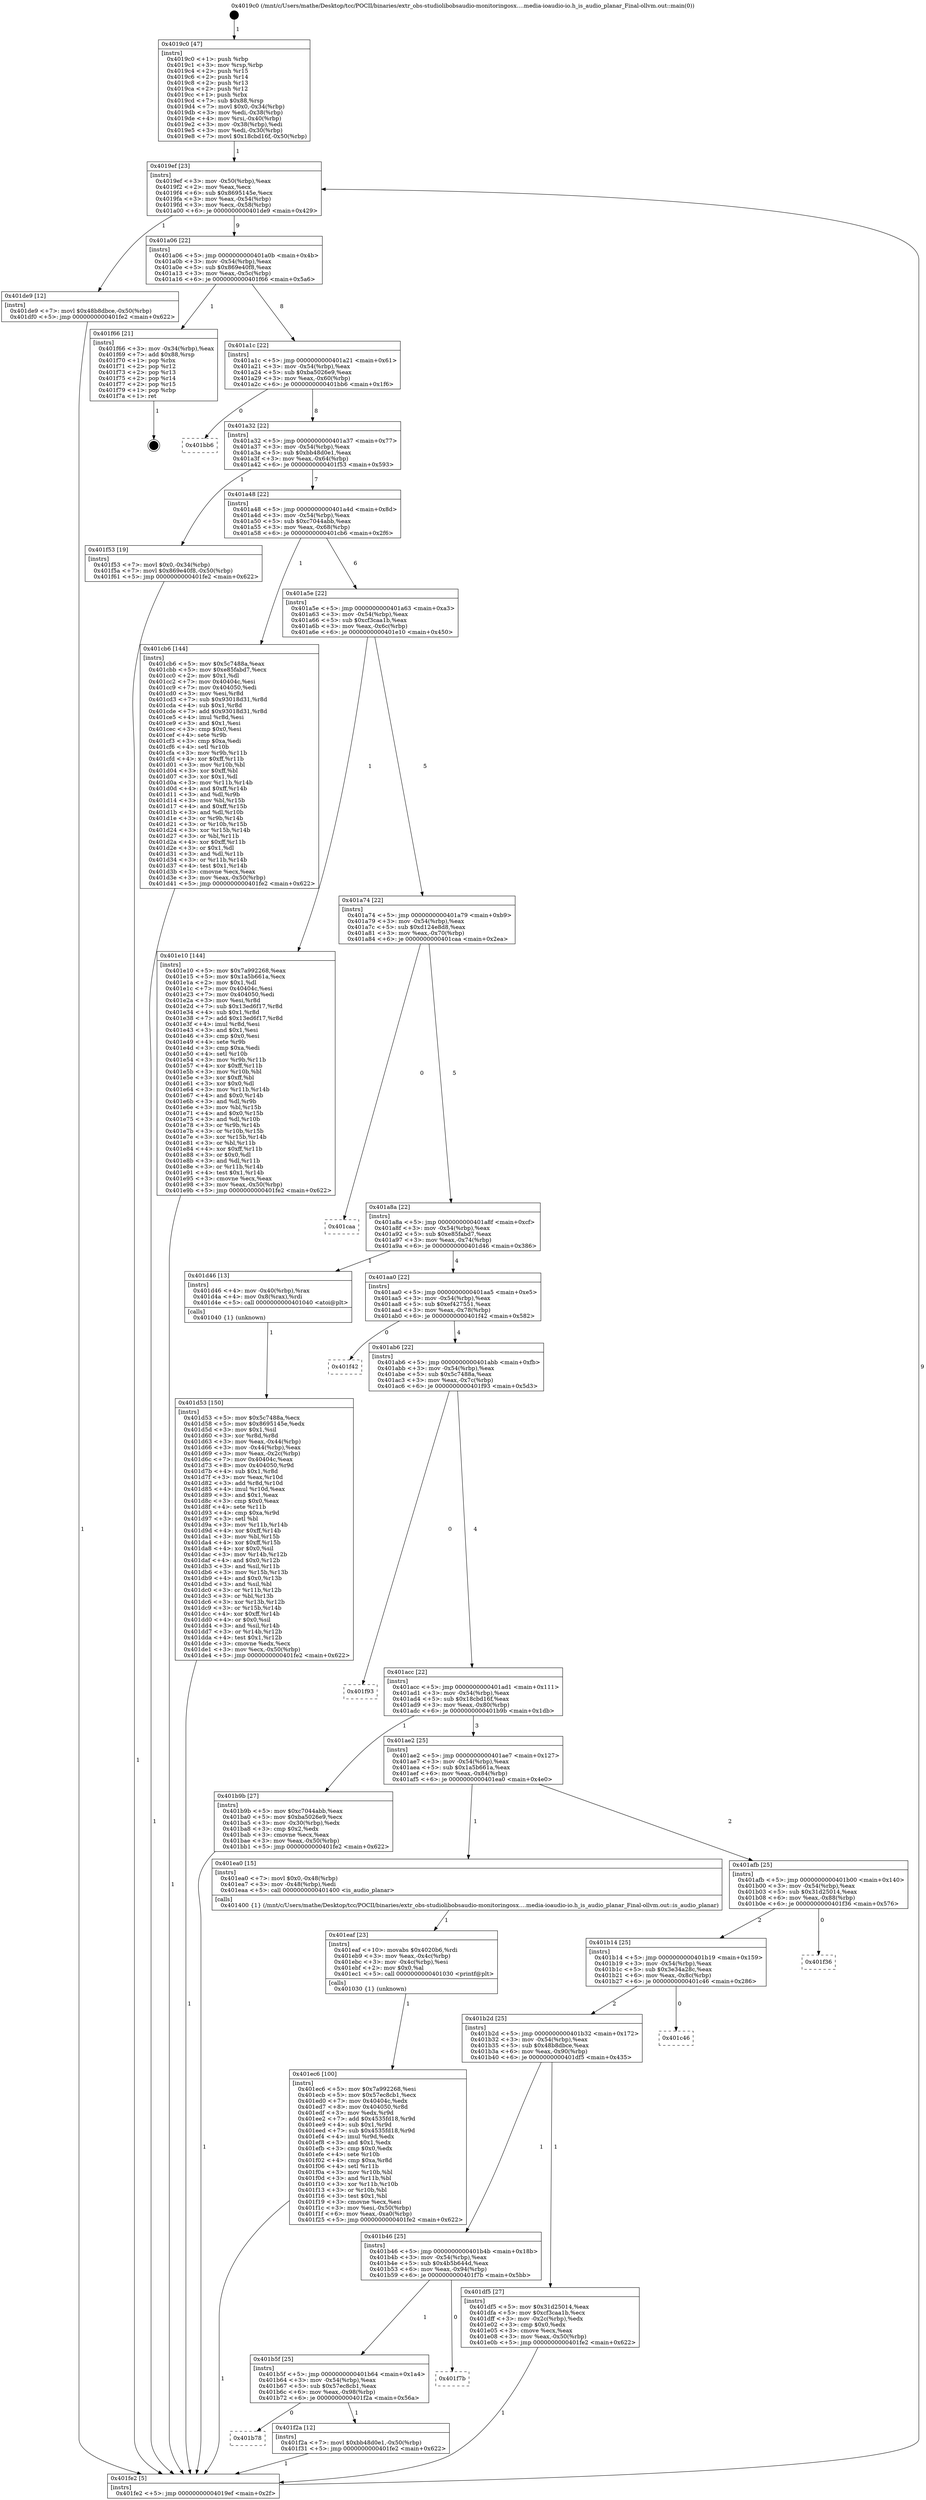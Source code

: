digraph "0x4019c0" {
  label = "0x4019c0 (/mnt/c/Users/mathe/Desktop/tcc/POCII/binaries/extr_obs-studiolibobsaudio-monitoringosx....media-ioaudio-io.h_is_audio_planar_Final-ollvm.out::main(0))"
  labelloc = "t"
  node[shape=record]

  Entry [label="",width=0.3,height=0.3,shape=circle,fillcolor=black,style=filled]
  "0x4019ef" [label="{
     0x4019ef [23]\l
     | [instrs]\l
     &nbsp;&nbsp;0x4019ef \<+3\>: mov -0x50(%rbp),%eax\l
     &nbsp;&nbsp;0x4019f2 \<+2\>: mov %eax,%ecx\l
     &nbsp;&nbsp;0x4019f4 \<+6\>: sub $0x8695145e,%ecx\l
     &nbsp;&nbsp;0x4019fa \<+3\>: mov %eax,-0x54(%rbp)\l
     &nbsp;&nbsp;0x4019fd \<+3\>: mov %ecx,-0x58(%rbp)\l
     &nbsp;&nbsp;0x401a00 \<+6\>: je 0000000000401de9 \<main+0x429\>\l
  }"]
  "0x401de9" [label="{
     0x401de9 [12]\l
     | [instrs]\l
     &nbsp;&nbsp;0x401de9 \<+7\>: movl $0x48b8dbce,-0x50(%rbp)\l
     &nbsp;&nbsp;0x401df0 \<+5\>: jmp 0000000000401fe2 \<main+0x622\>\l
  }"]
  "0x401a06" [label="{
     0x401a06 [22]\l
     | [instrs]\l
     &nbsp;&nbsp;0x401a06 \<+5\>: jmp 0000000000401a0b \<main+0x4b\>\l
     &nbsp;&nbsp;0x401a0b \<+3\>: mov -0x54(%rbp),%eax\l
     &nbsp;&nbsp;0x401a0e \<+5\>: sub $0x869e40f8,%eax\l
     &nbsp;&nbsp;0x401a13 \<+3\>: mov %eax,-0x5c(%rbp)\l
     &nbsp;&nbsp;0x401a16 \<+6\>: je 0000000000401f66 \<main+0x5a6\>\l
  }"]
  Exit [label="",width=0.3,height=0.3,shape=circle,fillcolor=black,style=filled,peripheries=2]
  "0x401f66" [label="{
     0x401f66 [21]\l
     | [instrs]\l
     &nbsp;&nbsp;0x401f66 \<+3\>: mov -0x34(%rbp),%eax\l
     &nbsp;&nbsp;0x401f69 \<+7\>: add $0x88,%rsp\l
     &nbsp;&nbsp;0x401f70 \<+1\>: pop %rbx\l
     &nbsp;&nbsp;0x401f71 \<+2\>: pop %r12\l
     &nbsp;&nbsp;0x401f73 \<+2\>: pop %r13\l
     &nbsp;&nbsp;0x401f75 \<+2\>: pop %r14\l
     &nbsp;&nbsp;0x401f77 \<+2\>: pop %r15\l
     &nbsp;&nbsp;0x401f79 \<+1\>: pop %rbp\l
     &nbsp;&nbsp;0x401f7a \<+1\>: ret\l
  }"]
  "0x401a1c" [label="{
     0x401a1c [22]\l
     | [instrs]\l
     &nbsp;&nbsp;0x401a1c \<+5\>: jmp 0000000000401a21 \<main+0x61\>\l
     &nbsp;&nbsp;0x401a21 \<+3\>: mov -0x54(%rbp),%eax\l
     &nbsp;&nbsp;0x401a24 \<+5\>: sub $0xba5026e9,%eax\l
     &nbsp;&nbsp;0x401a29 \<+3\>: mov %eax,-0x60(%rbp)\l
     &nbsp;&nbsp;0x401a2c \<+6\>: je 0000000000401bb6 \<main+0x1f6\>\l
  }"]
  "0x401b78" [label="{
     0x401b78\l
  }", style=dashed]
  "0x401bb6" [label="{
     0x401bb6\l
  }", style=dashed]
  "0x401a32" [label="{
     0x401a32 [22]\l
     | [instrs]\l
     &nbsp;&nbsp;0x401a32 \<+5\>: jmp 0000000000401a37 \<main+0x77\>\l
     &nbsp;&nbsp;0x401a37 \<+3\>: mov -0x54(%rbp),%eax\l
     &nbsp;&nbsp;0x401a3a \<+5\>: sub $0xbb48d0e1,%eax\l
     &nbsp;&nbsp;0x401a3f \<+3\>: mov %eax,-0x64(%rbp)\l
     &nbsp;&nbsp;0x401a42 \<+6\>: je 0000000000401f53 \<main+0x593\>\l
  }"]
  "0x401f2a" [label="{
     0x401f2a [12]\l
     | [instrs]\l
     &nbsp;&nbsp;0x401f2a \<+7\>: movl $0xbb48d0e1,-0x50(%rbp)\l
     &nbsp;&nbsp;0x401f31 \<+5\>: jmp 0000000000401fe2 \<main+0x622\>\l
  }"]
  "0x401f53" [label="{
     0x401f53 [19]\l
     | [instrs]\l
     &nbsp;&nbsp;0x401f53 \<+7\>: movl $0x0,-0x34(%rbp)\l
     &nbsp;&nbsp;0x401f5a \<+7\>: movl $0x869e40f8,-0x50(%rbp)\l
     &nbsp;&nbsp;0x401f61 \<+5\>: jmp 0000000000401fe2 \<main+0x622\>\l
  }"]
  "0x401a48" [label="{
     0x401a48 [22]\l
     | [instrs]\l
     &nbsp;&nbsp;0x401a48 \<+5\>: jmp 0000000000401a4d \<main+0x8d\>\l
     &nbsp;&nbsp;0x401a4d \<+3\>: mov -0x54(%rbp),%eax\l
     &nbsp;&nbsp;0x401a50 \<+5\>: sub $0xc7044abb,%eax\l
     &nbsp;&nbsp;0x401a55 \<+3\>: mov %eax,-0x68(%rbp)\l
     &nbsp;&nbsp;0x401a58 \<+6\>: je 0000000000401cb6 \<main+0x2f6\>\l
  }"]
  "0x401b5f" [label="{
     0x401b5f [25]\l
     | [instrs]\l
     &nbsp;&nbsp;0x401b5f \<+5\>: jmp 0000000000401b64 \<main+0x1a4\>\l
     &nbsp;&nbsp;0x401b64 \<+3\>: mov -0x54(%rbp),%eax\l
     &nbsp;&nbsp;0x401b67 \<+5\>: sub $0x57ec8cb1,%eax\l
     &nbsp;&nbsp;0x401b6c \<+6\>: mov %eax,-0x98(%rbp)\l
     &nbsp;&nbsp;0x401b72 \<+6\>: je 0000000000401f2a \<main+0x56a\>\l
  }"]
  "0x401cb6" [label="{
     0x401cb6 [144]\l
     | [instrs]\l
     &nbsp;&nbsp;0x401cb6 \<+5\>: mov $0x5c7488a,%eax\l
     &nbsp;&nbsp;0x401cbb \<+5\>: mov $0xe85fabd7,%ecx\l
     &nbsp;&nbsp;0x401cc0 \<+2\>: mov $0x1,%dl\l
     &nbsp;&nbsp;0x401cc2 \<+7\>: mov 0x40404c,%esi\l
     &nbsp;&nbsp;0x401cc9 \<+7\>: mov 0x404050,%edi\l
     &nbsp;&nbsp;0x401cd0 \<+3\>: mov %esi,%r8d\l
     &nbsp;&nbsp;0x401cd3 \<+7\>: sub $0x93018d31,%r8d\l
     &nbsp;&nbsp;0x401cda \<+4\>: sub $0x1,%r8d\l
     &nbsp;&nbsp;0x401cde \<+7\>: add $0x93018d31,%r8d\l
     &nbsp;&nbsp;0x401ce5 \<+4\>: imul %r8d,%esi\l
     &nbsp;&nbsp;0x401ce9 \<+3\>: and $0x1,%esi\l
     &nbsp;&nbsp;0x401cec \<+3\>: cmp $0x0,%esi\l
     &nbsp;&nbsp;0x401cef \<+4\>: sete %r9b\l
     &nbsp;&nbsp;0x401cf3 \<+3\>: cmp $0xa,%edi\l
     &nbsp;&nbsp;0x401cf6 \<+4\>: setl %r10b\l
     &nbsp;&nbsp;0x401cfa \<+3\>: mov %r9b,%r11b\l
     &nbsp;&nbsp;0x401cfd \<+4\>: xor $0xff,%r11b\l
     &nbsp;&nbsp;0x401d01 \<+3\>: mov %r10b,%bl\l
     &nbsp;&nbsp;0x401d04 \<+3\>: xor $0xff,%bl\l
     &nbsp;&nbsp;0x401d07 \<+3\>: xor $0x1,%dl\l
     &nbsp;&nbsp;0x401d0a \<+3\>: mov %r11b,%r14b\l
     &nbsp;&nbsp;0x401d0d \<+4\>: and $0xff,%r14b\l
     &nbsp;&nbsp;0x401d11 \<+3\>: and %dl,%r9b\l
     &nbsp;&nbsp;0x401d14 \<+3\>: mov %bl,%r15b\l
     &nbsp;&nbsp;0x401d17 \<+4\>: and $0xff,%r15b\l
     &nbsp;&nbsp;0x401d1b \<+3\>: and %dl,%r10b\l
     &nbsp;&nbsp;0x401d1e \<+3\>: or %r9b,%r14b\l
     &nbsp;&nbsp;0x401d21 \<+3\>: or %r10b,%r15b\l
     &nbsp;&nbsp;0x401d24 \<+3\>: xor %r15b,%r14b\l
     &nbsp;&nbsp;0x401d27 \<+3\>: or %bl,%r11b\l
     &nbsp;&nbsp;0x401d2a \<+4\>: xor $0xff,%r11b\l
     &nbsp;&nbsp;0x401d2e \<+3\>: or $0x1,%dl\l
     &nbsp;&nbsp;0x401d31 \<+3\>: and %dl,%r11b\l
     &nbsp;&nbsp;0x401d34 \<+3\>: or %r11b,%r14b\l
     &nbsp;&nbsp;0x401d37 \<+4\>: test $0x1,%r14b\l
     &nbsp;&nbsp;0x401d3b \<+3\>: cmovne %ecx,%eax\l
     &nbsp;&nbsp;0x401d3e \<+3\>: mov %eax,-0x50(%rbp)\l
     &nbsp;&nbsp;0x401d41 \<+5\>: jmp 0000000000401fe2 \<main+0x622\>\l
  }"]
  "0x401a5e" [label="{
     0x401a5e [22]\l
     | [instrs]\l
     &nbsp;&nbsp;0x401a5e \<+5\>: jmp 0000000000401a63 \<main+0xa3\>\l
     &nbsp;&nbsp;0x401a63 \<+3\>: mov -0x54(%rbp),%eax\l
     &nbsp;&nbsp;0x401a66 \<+5\>: sub $0xcf3caa1b,%eax\l
     &nbsp;&nbsp;0x401a6b \<+3\>: mov %eax,-0x6c(%rbp)\l
     &nbsp;&nbsp;0x401a6e \<+6\>: je 0000000000401e10 \<main+0x450\>\l
  }"]
  "0x401f7b" [label="{
     0x401f7b\l
  }", style=dashed]
  "0x401e10" [label="{
     0x401e10 [144]\l
     | [instrs]\l
     &nbsp;&nbsp;0x401e10 \<+5\>: mov $0x7a992268,%eax\l
     &nbsp;&nbsp;0x401e15 \<+5\>: mov $0x1a5b661a,%ecx\l
     &nbsp;&nbsp;0x401e1a \<+2\>: mov $0x1,%dl\l
     &nbsp;&nbsp;0x401e1c \<+7\>: mov 0x40404c,%esi\l
     &nbsp;&nbsp;0x401e23 \<+7\>: mov 0x404050,%edi\l
     &nbsp;&nbsp;0x401e2a \<+3\>: mov %esi,%r8d\l
     &nbsp;&nbsp;0x401e2d \<+7\>: sub $0x13ed6f17,%r8d\l
     &nbsp;&nbsp;0x401e34 \<+4\>: sub $0x1,%r8d\l
     &nbsp;&nbsp;0x401e38 \<+7\>: add $0x13ed6f17,%r8d\l
     &nbsp;&nbsp;0x401e3f \<+4\>: imul %r8d,%esi\l
     &nbsp;&nbsp;0x401e43 \<+3\>: and $0x1,%esi\l
     &nbsp;&nbsp;0x401e46 \<+3\>: cmp $0x0,%esi\l
     &nbsp;&nbsp;0x401e49 \<+4\>: sete %r9b\l
     &nbsp;&nbsp;0x401e4d \<+3\>: cmp $0xa,%edi\l
     &nbsp;&nbsp;0x401e50 \<+4\>: setl %r10b\l
     &nbsp;&nbsp;0x401e54 \<+3\>: mov %r9b,%r11b\l
     &nbsp;&nbsp;0x401e57 \<+4\>: xor $0xff,%r11b\l
     &nbsp;&nbsp;0x401e5b \<+3\>: mov %r10b,%bl\l
     &nbsp;&nbsp;0x401e5e \<+3\>: xor $0xff,%bl\l
     &nbsp;&nbsp;0x401e61 \<+3\>: xor $0x0,%dl\l
     &nbsp;&nbsp;0x401e64 \<+3\>: mov %r11b,%r14b\l
     &nbsp;&nbsp;0x401e67 \<+4\>: and $0x0,%r14b\l
     &nbsp;&nbsp;0x401e6b \<+3\>: and %dl,%r9b\l
     &nbsp;&nbsp;0x401e6e \<+3\>: mov %bl,%r15b\l
     &nbsp;&nbsp;0x401e71 \<+4\>: and $0x0,%r15b\l
     &nbsp;&nbsp;0x401e75 \<+3\>: and %dl,%r10b\l
     &nbsp;&nbsp;0x401e78 \<+3\>: or %r9b,%r14b\l
     &nbsp;&nbsp;0x401e7b \<+3\>: or %r10b,%r15b\l
     &nbsp;&nbsp;0x401e7e \<+3\>: xor %r15b,%r14b\l
     &nbsp;&nbsp;0x401e81 \<+3\>: or %bl,%r11b\l
     &nbsp;&nbsp;0x401e84 \<+4\>: xor $0xff,%r11b\l
     &nbsp;&nbsp;0x401e88 \<+3\>: or $0x0,%dl\l
     &nbsp;&nbsp;0x401e8b \<+3\>: and %dl,%r11b\l
     &nbsp;&nbsp;0x401e8e \<+3\>: or %r11b,%r14b\l
     &nbsp;&nbsp;0x401e91 \<+4\>: test $0x1,%r14b\l
     &nbsp;&nbsp;0x401e95 \<+3\>: cmovne %ecx,%eax\l
     &nbsp;&nbsp;0x401e98 \<+3\>: mov %eax,-0x50(%rbp)\l
     &nbsp;&nbsp;0x401e9b \<+5\>: jmp 0000000000401fe2 \<main+0x622\>\l
  }"]
  "0x401a74" [label="{
     0x401a74 [22]\l
     | [instrs]\l
     &nbsp;&nbsp;0x401a74 \<+5\>: jmp 0000000000401a79 \<main+0xb9\>\l
     &nbsp;&nbsp;0x401a79 \<+3\>: mov -0x54(%rbp),%eax\l
     &nbsp;&nbsp;0x401a7c \<+5\>: sub $0xd124e8d8,%eax\l
     &nbsp;&nbsp;0x401a81 \<+3\>: mov %eax,-0x70(%rbp)\l
     &nbsp;&nbsp;0x401a84 \<+6\>: je 0000000000401caa \<main+0x2ea\>\l
  }"]
  "0x401ec6" [label="{
     0x401ec6 [100]\l
     | [instrs]\l
     &nbsp;&nbsp;0x401ec6 \<+5\>: mov $0x7a992268,%esi\l
     &nbsp;&nbsp;0x401ecb \<+5\>: mov $0x57ec8cb1,%ecx\l
     &nbsp;&nbsp;0x401ed0 \<+7\>: mov 0x40404c,%edx\l
     &nbsp;&nbsp;0x401ed7 \<+8\>: mov 0x404050,%r8d\l
     &nbsp;&nbsp;0x401edf \<+3\>: mov %edx,%r9d\l
     &nbsp;&nbsp;0x401ee2 \<+7\>: add $0x4535fd18,%r9d\l
     &nbsp;&nbsp;0x401ee9 \<+4\>: sub $0x1,%r9d\l
     &nbsp;&nbsp;0x401eed \<+7\>: sub $0x4535fd18,%r9d\l
     &nbsp;&nbsp;0x401ef4 \<+4\>: imul %r9d,%edx\l
     &nbsp;&nbsp;0x401ef8 \<+3\>: and $0x1,%edx\l
     &nbsp;&nbsp;0x401efb \<+3\>: cmp $0x0,%edx\l
     &nbsp;&nbsp;0x401efe \<+4\>: sete %r10b\l
     &nbsp;&nbsp;0x401f02 \<+4\>: cmp $0xa,%r8d\l
     &nbsp;&nbsp;0x401f06 \<+4\>: setl %r11b\l
     &nbsp;&nbsp;0x401f0a \<+3\>: mov %r10b,%bl\l
     &nbsp;&nbsp;0x401f0d \<+3\>: and %r11b,%bl\l
     &nbsp;&nbsp;0x401f10 \<+3\>: xor %r11b,%r10b\l
     &nbsp;&nbsp;0x401f13 \<+3\>: or %r10b,%bl\l
     &nbsp;&nbsp;0x401f16 \<+3\>: test $0x1,%bl\l
     &nbsp;&nbsp;0x401f19 \<+3\>: cmovne %ecx,%esi\l
     &nbsp;&nbsp;0x401f1c \<+3\>: mov %esi,-0x50(%rbp)\l
     &nbsp;&nbsp;0x401f1f \<+6\>: mov %eax,-0xa0(%rbp)\l
     &nbsp;&nbsp;0x401f25 \<+5\>: jmp 0000000000401fe2 \<main+0x622\>\l
  }"]
  "0x401caa" [label="{
     0x401caa\l
  }", style=dashed]
  "0x401a8a" [label="{
     0x401a8a [22]\l
     | [instrs]\l
     &nbsp;&nbsp;0x401a8a \<+5\>: jmp 0000000000401a8f \<main+0xcf\>\l
     &nbsp;&nbsp;0x401a8f \<+3\>: mov -0x54(%rbp),%eax\l
     &nbsp;&nbsp;0x401a92 \<+5\>: sub $0xe85fabd7,%eax\l
     &nbsp;&nbsp;0x401a97 \<+3\>: mov %eax,-0x74(%rbp)\l
     &nbsp;&nbsp;0x401a9a \<+6\>: je 0000000000401d46 \<main+0x386\>\l
  }"]
  "0x401eaf" [label="{
     0x401eaf [23]\l
     | [instrs]\l
     &nbsp;&nbsp;0x401eaf \<+10\>: movabs $0x4020b6,%rdi\l
     &nbsp;&nbsp;0x401eb9 \<+3\>: mov %eax,-0x4c(%rbp)\l
     &nbsp;&nbsp;0x401ebc \<+3\>: mov -0x4c(%rbp),%esi\l
     &nbsp;&nbsp;0x401ebf \<+2\>: mov $0x0,%al\l
     &nbsp;&nbsp;0x401ec1 \<+5\>: call 0000000000401030 \<printf@plt\>\l
     | [calls]\l
     &nbsp;&nbsp;0x401030 \{1\} (unknown)\l
  }"]
  "0x401d46" [label="{
     0x401d46 [13]\l
     | [instrs]\l
     &nbsp;&nbsp;0x401d46 \<+4\>: mov -0x40(%rbp),%rax\l
     &nbsp;&nbsp;0x401d4a \<+4\>: mov 0x8(%rax),%rdi\l
     &nbsp;&nbsp;0x401d4e \<+5\>: call 0000000000401040 \<atoi@plt\>\l
     | [calls]\l
     &nbsp;&nbsp;0x401040 \{1\} (unknown)\l
  }"]
  "0x401aa0" [label="{
     0x401aa0 [22]\l
     | [instrs]\l
     &nbsp;&nbsp;0x401aa0 \<+5\>: jmp 0000000000401aa5 \<main+0xe5\>\l
     &nbsp;&nbsp;0x401aa5 \<+3\>: mov -0x54(%rbp),%eax\l
     &nbsp;&nbsp;0x401aa8 \<+5\>: sub $0xef427551,%eax\l
     &nbsp;&nbsp;0x401aad \<+3\>: mov %eax,-0x78(%rbp)\l
     &nbsp;&nbsp;0x401ab0 \<+6\>: je 0000000000401f42 \<main+0x582\>\l
  }"]
  "0x401b46" [label="{
     0x401b46 [25]\l
     | [instrs]\l
     &nbsp;&nbsp;0x401b46 \<+5\>: jmp 0000000000401b4b \<main+0x18b\>\l
     &nbsp;&nbsp;0x401b4b \<+3\>: mov -0x54(%rbp),%eax\l
     &nbsp;&nbsp;0x401b4e \<+5\>: sub $0x4b5b644d,%eax\l
     &nbsp;&nbsp;0x401b53 \<+6\>: mov %eax,-0x94(%rbp)\l
     &nbsp;&nbsp;0x401b59 \<+6\>: je 0000000000401f7b \<main+0x5bb\>\l
  }"]
  "0x401f42" [label="{
     0x401f42\l
  }", style=dashed]
  "0x401ab6" [label="{
     0x401ab6 [22]\l
     | [instrs]\l
     &nbsp;&nbsp;0x401ab6 \<+5\>: jmp 0000000000401abb \<main+0xfb\>\l
     &nbsp;&nbsp;0x401abb \<+3\>: mov -0x54(%rbp),%eax\l
     &nbsp;&nbsp;0x401abe \<+5\>: sub $0x5c7488a,%eax\l
     &nbsp;&nbsp;0x401ac3 \<+3\>: mov %eax,-0x7c(%rbp)\l
     &nbsp;&nbsp;0x401ac6 \<+6\>: je 0000000000401f93 \<main+0x5d3\>\l
  }"]
  "0x401df5" [label="{
     0x401df5 [27]\l
     | [instrs]\l
     &nbsp;&nbsp;0x401df5 \<+5\>: mov $0x31d25014,%eax\l
     &nbsp;&nbsp;0x401dfa \<+5\>: mov $0xcf3caa1b,%ecx\l
     &nbsp;&nbsp;0x401dff \<+3\>: mov -0x2c(%rbp),%edx\l
     &nbsp;&nbsp;0x401e02 \<+3\>: cmp $0x0,%edx\l
     &nbsp;&nbsp;0x401e05 \<+3\>: cmove %ecx,%eax\l
     &nbsp;&nbsp;0x401e08 \<+3\>: mov %eax,-0x50(%rbp)\l
     &nbsp;&nbsp;0x401e0b \<+5\>: jmp 0000000000401fe2 \<main+0x622\>\l
  }"]
  "0x401f93" [label="{
     0x401f93\l
  }", style=dashed]
  "0x401acc" [label="{
     0x401acc [22]\l
     | [instrs]\l
     &nbsp;&nbsp;0x401acc \<+5\>: jmp 0000000000401ad1 \<main+0x111\>\l
     &nbsp;&nbsp;0x401ad1 \<+3\>: mov -0x54(%rbp),%eax\l
     &nbsp;&nbsp;0x401ad4 \<+5\>: sub $0x18cbd16f,%eax\l
     &nbsp;&nbsp;0x401ad9 \<+3\>: mov %eax,-0x80(%rbp)\l
     &nbsp;&nbsp;0x401adc \<+6\>: je 0000000000401b9b \<main+0x1db\>\l
  }"]
  "0x401b2d" [label="{
     0x401b2d [25]\l
     | [instrs]\l
     &nbsp;&nbsp;0x401b2d \<+5\>: jmp 0000000000401b32 \<main+0x172\>\l
     &nbsp;&nbsp;0x401b32 \<+3\>: mov -0x54(%rbp),%eax\l
     &nbsp;&nbsp;0x401b35 \<+5\>: sub $0x48b8dbce,%eax\l
     &nbsp;&nbsp;0x401b3a \<+6\>: mov %eax,-0x90(%rbp)\l
     &nbsp;&nbsp;0x401b40 \<+6\>: je 0000000000401df5 \<main+0x435\>\l
  }"]
  "0x401b9b" [label="{
     0x401b9b [27]\l
     | [instrs]\l
     &nbsp;&nbsp;0x401b9b \<+5\>: mov $0xc7044abb,%eax\l
     &nbsp;&nbsp;0x401ba0 \<+5\>: mov $0xba5026e9,%ecx\l
     &nbsp;&nbsp;0x401ba5 \<+3\>: mov -0x30(%rbp),%edx\l
     &nbsp;&nbsp;0x401ba8 \<+3\>: cmp $0x2,%edx\l
     &nbsp;&nbsp;0x401bab \<+3\>: cmovne %ecx,%eax\l
     &nbsp;&nbsp;0x401bae \<+3\>: mov %eax,-0x50(%rbp)\l
     &nbsp;&nbsp;0x401bb1 \<+5\>: jmp 0000000000401fe2 \<main+0x622\>\l
  }"]
  "0x401ae2" [label="{
     0x401ae2 [25]\l
     | [instrs]\l
     &nbsp;&nbsp;0x401ae2 \<+5\>: jmp 0000000000401ae7 \<main+0x127\>\l
     &nbsp;&nbsp;0x401ae7 \<+3\>: mov -0x54(%rbp),%eax\l
     &nbsp;&nbsp;0x401aea \<+5\>: sub $0x1a5b661a,%eax\l
     &nbsp;&nbsp;0x401aef \<+6\>: mov %eax,-0x84(%rbp)\l
     &nbsp;&nbsp;0x401af5 \<+6\>: je 0000000000401ea0 \<main+0x4e0\>\l
  }"]
  "0x401fe2" [label="{
     0x401fe2 [5]\l
     | [instrs]\l
     &nbsp;&nbsp;0x401fe2 \<+5\>: jmp 00000000004019ef \<main+0x2f\>\l
  }"]
  "0x4019c0" [label="{
     0x4019c0 [47]\l
     | [instrs]\l
     &nbsp;&nbsp;0x4019c0 \<+1\>: push %rbp\l
     &nbsp;&nbsp;0x4019c1 \<+3\>: mov %rsp,%rbp\l
     &nbsp;&nbsp;0x4019c4 \<+2\>: push %r15\l
     &nbsp;&nbsp;0x4019c6 \<+2\>: push %r14\l
     &nbsp;&nbsp;0x4019c8 \<+2\>: push %r13\l
     &nbsp;&nbsp;0x4019ca \<+2\>: push %r12\l
     &nbsp;&nbsp;0x4019cc \<+1\>: push %rbx\l
     &nbsp;&nbsp;0x4019cd \<+7\>: sub $0x88,%rsp\l
     &nbsp;&nbsp;0x4019d4 \<+7\>: movl $0x0,-0x34(%rbp)\l
     &nbsp;&nbsp;0x4019db \<+3\>: mov %edi,-0x38(%rbp)\l
     &nbsp;&nbsp;0x4019de \<+4\>: mov %rsi,-0x40(%rbp)\l
     &nbsp;&nbsp;0x4019e2 \<+3\>: mov -0x38(%rbp),%edi\l
     &nbsp;&nbsp;0x4019e5 \<+3\>: mov %edi,-0x30(%rbp)\l
     &nbsp;&nbsp;0x4019e8 \<+7\>: movl $0x18cbd16f,-0x50(%rbp)\l
  }"]
  "0x401d53" [label="{
     0x401d53 [150]\l
     | [instrs]\l
     &nbsp;&nbsp;0x401d53 \<+5\>: mov $0x5c7488a,%ecx\l
     &nbsp;&nbsp;0x401d58 \<+5\>: mov $0x8695145e,%edx\l
     &nbsp;&nbsp;0x401d5d \<+3\>: mov $0x1,%sil\l
     &nbsp;&nbsp;0x401d60 \<+3\>: xor %r8d,%r8d\l
     &nbsp;&nbsp;0x401d63 \<+3\>: mov %eax,-0x44(%rbp)\l
     &nbsp;&nbsp;0x401d66 \<+3\>: mov -0x44(%rbp),%eax\l
     &nbsp;&nbsp;0x401d69 \<+3\>: mov %eax,-0x2c(%rbp)\l
     &nbsp;&nbsp;0x401d6c \<+7\>: mov 0x40404c,%eax\l
     &nbsp;&nbsp;0x401d73 \<+8\>: mov 0x404050,%r9d\l
     &nbsp;&nbsp;0x401d7b \<+4\>: sub $0x1,%r8d\l
     &nbsp;&nbsp;0x401d7f \<+3\>: mov %eax,%r10d\l
     &nbsp;&nbsp;0x401d82 \<+3\>: add %r8d,%r10d\l
     &nbsp;&nbsp;0x401d85 \<+4\>: imul %r10d,%eax\l
     &nbsp;&nbsp;0x401d89 \<+3\>: and $0x1,%eax\l
     &nbsp;&nbsp;0x401d8c \<+3\>: cmp $0x0,%eax\l
     &nbsp;&nbsp;0x401d8f \<+4\>: sete %r11b\l
     &nbsp;&nbsp;0x401d93 \<+4\>: cmp $0xa,%r9d\l
     &nbsp;&nbsp;0x401d97 \<+3\>: setl %bl\l
     &nbsp;&nbsp;0x401d9a \<+3\>: mov %r11b,%r14b\l
     &nbsp;&nbsp;0x401d9d \<+4\>: xor $0xff,%r14b\l
     &nbsp;&nbsp;0x401da1 \<+3\>: mov %bl,%r15b\l
     &nbsp;&nbsp;0x401da4 \<+4\>: xor $0xff,%r15b\l
     &nbsp;&nbsp;0x401da8 \<+4\>: xor $0x0,%sil\l
     &nbsp;&nbsp;0x401dac \<+3\>: mov %r14b,%r12b\l
     &nbsp;&nbsp;0x401daf \<+4\>: and $0x0,%r12b\l
     &nbsp;&nbsp;0x401db3 \<+3\>: and %sil,%r11b\l
     &nbsp;&nbsp;0x401db6 \<+3\>: mov %r15b,%r13b\l
     &nbsp;&nbsp;0x401db9 \<+4\>: and $0x0,%r13b\l
     &nbsp;&nbsp;0x401dbd \<+3\>: and %sil,%bl\l
     &nbsp;&nbsp;0x401dc0 \<+3\>: or %r11b,%r12b\l
     &nbsp;&nbsp;0x401dc3 \<+3\>: or %bl,%r13b\l
     &nbsp;&nbsp;0x401dc6 \<+3\>: xor %r13b,%r12b\l
     &nbsp;&nbsp;0x401dc9 \<+3\>: or %r15b,%r14b\l
     &nbsp;&nbsp;0x401dcc \<+4\>: xor $0xff,%r14b\l
     &nbsp;&nbsp;0x401dd0 \<+4\>: or $0x0,%sil\l
     &nbsp;&nbsp;0x401dd4 \<+3\>: and %sil,%r14b\l
     &nbsp;&nbsp;0x401dd7 \<+3\>: or %r14b,%r12b\l
     &nbsp;&nbsp;0x401dda \<+4\>: test $0x1,%r12b\l
     &nbsp;&nbsp;0x401dde \<+3\>: cmovne %edx,%ecx\l
     &nbsp;&nbsp;0x401de1 \<+3\>: mov %ecx,-0x50(%rbp)\l
     &nbsp;&nbsp;0x401de4 \<+5\>: jmp 0000000000401fe2 \<main+0x622\>\l
  }"]
  "0x401c46" [label="{
     0x401c46\l
  }", style=dashed]
  "0x401ea0" [label="{
     0x401ea0 [15]\l
     | [instrs]\l
     &nbsp;&nbsp;0x401ea0 \<+7\>: movl $0x0,-0x48(%rbp)\l
     &nbsp;&nbsp;0x401ea7 \<+3\>: mov -0x48(%rbp),%edi\l
     &nbsp;&nbsp;0x401eaa \<+5\>: call 0000000000401400 \<is_audio_planar\>\l
     | [calls]\l
     &nbsp;&nbsp;0x401400 \{1\} (/mnt/c/Users/mathe/Desktop/tcc/POCII/binaries/extr_obs-studiolibobsaudio-monitoringosx....media-ioaudio-io.h_is_audio_planar_Final-ollvm.out::is_audio_planar)\l
  }"]
  "0x401afb" [label="{
     0x401afb [25]\l
     | [instrs]\l
     &nbsp;&nbsp;0x401afb \<+5\>: jmp 0000000000401b00 \<main+0x140\>\l
     &nbsp;&nbsp;0x401b00 \<+3\>: mov -0x54(%rbp),%eax\l
     &nbsp;&nbsp;0x401b03 \<+5\>: sub $0x31d25014,%eax\l
     &nbsp;&nbsp;0x401b08 \<+6\>: mov %eax,-0x88(%rbp)\l
     &nbsp;&nbsp;0x401b0e \<+6\>: je 0000000000401f36 \<main+0x576\>\l
  }"]
  "0x401b14" [label="{
     0x401b14 [25]\l
     | [instrs]\l
     &nbsp;&nbsp;0x401b14 \<+5\>: jmp 0000000000401b19 \<main+0x159\>\l
     &nbsp;&nbsp;0x401b19 \<+3\>: mov -0x54(%rbp),%eax\l
     &nbsp;&nbsp;0x401b1c \<+5\>: sub $0x3e34a28c,%eax\l
     &nbsp;&nbsp;0x401b21 \<+6\>: mov %eax,-0x8c(%rbp)\l
     &nbsp;&nbsp;0x401b27 \<+6\>: je 0000000000401c46 \<main+0x286\>\l
  }"]
  "0x401f36" [label="{
     0x401f36\l
  }", style=dashed]
  Entry -> "0x4019c0" [label=" 1"]
  "0x4019ef" -> "0x401de9" [label=" 1"]
  "0x4019ef" -> "0x401a06" [label=" 9"]
  "0x401f66" -> Exit [label=" 1"]
  "0x401a06" -> "0x401f66" [label=" 1"]
  "0x401a06" -> "0x401a1c" [label=" 8"]
  "0x401f53" -> "0x401fe2" [label=" 1"]
  "0x401a1c" -> "0x401bb6" [label=" 0"]
  "0x401a1c" -> "0x401a32" [label=" 8"]
  "0x401f2a" -> "0x401fe2" [label=" 1"]
  "0x401a32" -> "0x401f53" [label=" 1"]
  "0x401a32" -> "0x401a48" [label=" 7"]
  "0x401b5f" -> "0x401b78" [label=" 0"]
  "0x401a48" -> "0x401cb6" [label=" 1"]
  "0x401a48" -> "0x401a5e" [label=" 6"]
  "0x401b5f" -> "0x401f2a" [label=" 1"]
  "0x401a5e" -> "0x401e10" [label=" 1"]
  "0x401a5e" -> "0x401a74" [label=" 5"]
  "0x401b46" -> "0x401b5f" [label=" 1"]
  "0x401a74" -> "0x401caa" [label=" 0"]
  "0x401a74" -> "0x401a8a" [label=" 5"]
  "0x401b46" -> "0x401f7b" [label=" 0"]
  "0x401a8a" -> "0x401d46" [label=" 1"]
  "0x401a8a" -> "0x401aa0" [label=" 4"]
  "0x401ec6" -> "0x401fe2" [label=" 1"]
  "0x401aa0" -> "0x401f42" [label=" 0"]
  "0x401aa0" -> "0x401ab6" [label=" 4"]
  "0x401eaf" -> "0x401ec6" [label=" 1"]
  "0x401ab6" -> "0x401f93" [label=" 0"]
  "0x401ab6" -> "0x401acc" [label=" 4"]
  "0x401ea0" -> "0x401eaf" [label=" 1"]
  "0x401acc" -> "0x401b9b" [label=" 1"]
  "0x401acc" -> "0x401ae2" [label=" 3"]
  "0x401b9b" -> "0x401fe2" [label=" 1"]
  "0x4019c0" -> "0x4019ef" [label=" 1"]
  "0x401fe2" -> "0x4019ef" [label=" 9"]
  "0x401cb6" -> "0x401fe2" [label=" 1"]
  "0x401d46" -> "0x401d53" [label=" 1"]
  "0x401d53" -> "0x401fe2" [label=" 1"]
  "0x401de9" -> "0x401fe2" [label=" 1"]
  "0x401df5" -> "0x401fe2" [label=" 1"]
  "0x401ae2" -> "0x401ea0" [label=" 1"]
  "0x401ae2" -> "0x401afb" [label=" 2"]
  "0x401b2d" -> "0x401b46" [label=" 1"]
  "0x401afb" -> "0x401f36" [label=" 0"]
  "0x401afb" -> "0x401b14" [label=" 2"]
  "0x401b2d" -> "0x401df5" [label=" 1"]
  "0x401b14" -> "0x401c46" [label=" 0"]
  "0x401b14" -> "0x401b2d" [label=" 2"]
  "0x401e10" -> "0x401fe2" [label=" 1"]
}
